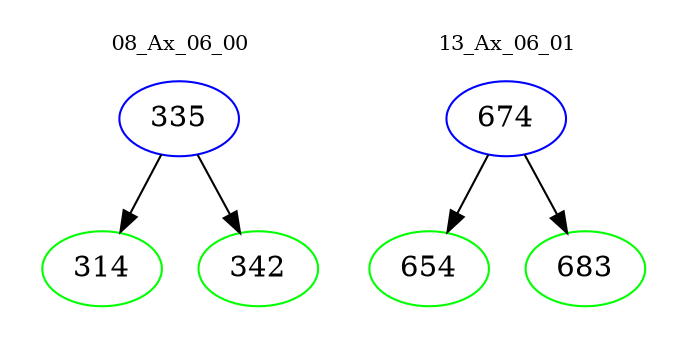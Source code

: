 digraph{
subgraph cluster_0 {
color = white
label = "08_Ax_06_00";
fontsize=10;
T0_335 [label="335", color="blue"]
T0_335 -> T0_314 [color="black"]
T0_314 [label="314", color="green"]
T0_335 -> T0_342 [color="black"]
T0_342 [label="342", color="green"]
}
subgraph cluster_1 {
color = white
label = "13_Ax_06_01";
fontsize=10;
T1_674 [label="674", color="blue"]
T1_674 -> T1_654 [color="black"]
T1_654 [label="654", color="green"]
T1_674 -> T1_683 [color="black"]
T1_683 [label="683", color="green"]
}
}
